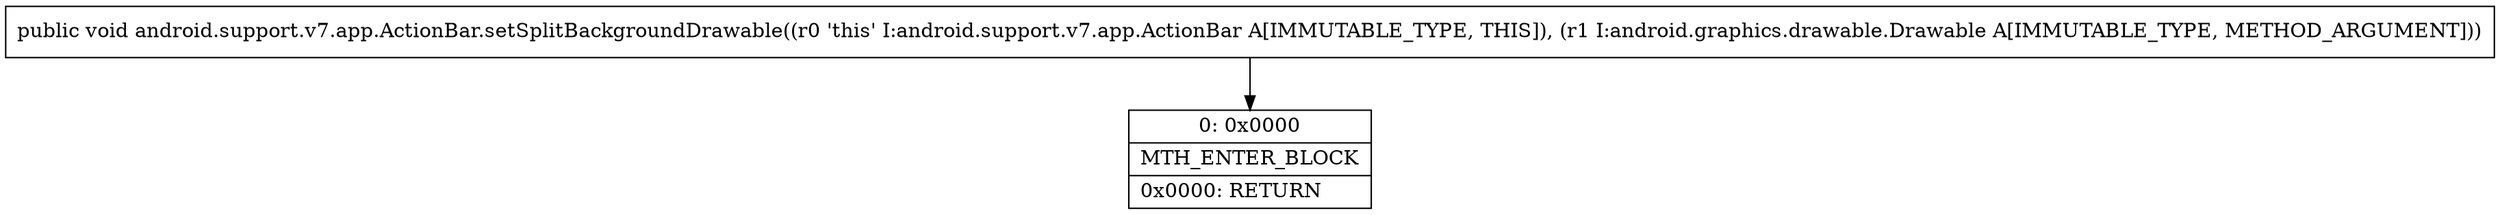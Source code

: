 digraph "CFG forandroid.support.v7.app.ActionBar.setSplitBackgroundDrawable(Landroid\/graphics\/drawable\/Drawable;)V" {
Node_0 [shape=record,label="{0\:\ 0x0000|MTH_ENTER_BLOCK\l|0x0000: RETURN   \l}"];
MethodNode[shape=record,label="{public void android.support.v7.app.ActionBar.setSplitBackgroundDrawable((r0 'this' I:android.support.v7.app.ActionBar A[IMMUTABLE_TYPE, THIS]), (r1 I:android.graphics.drawable.Drawable A[IMMUTABLE_TYPE, METHOD_ARGUMENT])) }"];
MethodNode -> Node_0;
}

